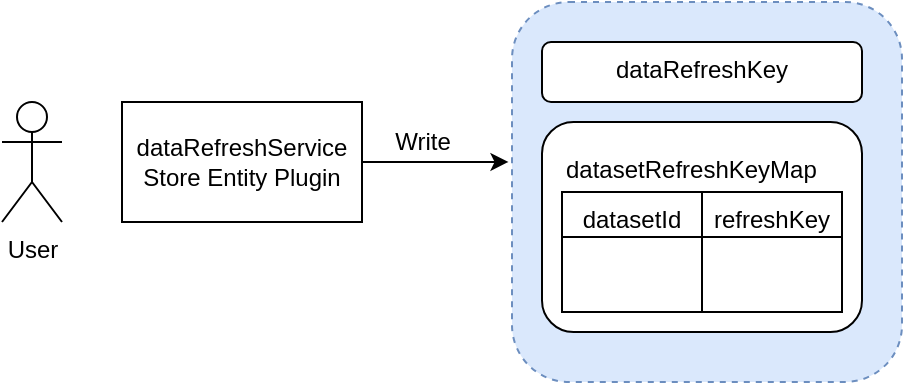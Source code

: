 <mxfile version="14.8.0" type="github">
  <diagram id="C5RBs43oDa-KdzZeNtuy" name="Page-1">
    <mxGraphModel dx="2258" dy="914" grid="1" gridSize="10" guides="1" tooltips="1" connect="1" arrows="1" fold="1" page="1" pageScale="1" pageWidth="827" pageHeight="1169" math="0" shadow="0">
      <root>
        <mxCell id="WIyWlLk6GJQsqaUBKTNV-0" />
        <mxCell id="WIyWlLk6GJQsqaUBKTNV-1" parent="WIyWlLk6GJQsqaUBKTNV-0" />
        <mxCell id="TYm2o9FG3z0Wzc9Pvhsa-74" style="edgeStyle=orthogonalEdgeStyle;rounded=0;orthogonalLoop=1;jettySize=auto;html=1;entryX=-0.009;entryY=0.421;entryDx=0;entryDy=0;entryPerimeter=0;" edge="1" parent="WIyWlLk6GJQsqaUBKTNV-1" source="TYm2o9FG3z0Wzc9Pvhsa-0" target="TYm2o9FG3z0Wzc9Pvhsa-73">
          <mxGeometry relative="1" as="geometry">
            <mxPoint x="270" y="320" as="targetPoint" />
          </mxGeometry>
        </mxCell>
        <mxCell id="TYm2o9FG3z0Wzc9Pvhsa-0" value="dataRefreshService&lt;br&gt;Store Entity Plugin" style="rounded=0;whiteSpace=wrap;html=1;" vertex="1" parent="WIyWlLk6GJQsqaUBKTNV-1">
          <mxGeometry x="80" y="290" width="120" height="60" as="geometry" />
        </mxCell>
        <mxCell id="TYm2o9FG3z0Wzc9Pvhsa-73" value="" style="rounded=1;whiteSpace=wrap;html=1;verticalAlign=top;fillColor=#dae8fc;strokeColor=#6c8ebf;dashed=1;" vertex="1" parent="WIyWlLk6GJQsqaUBKTNV-1">
          <mxGeometry x="275" y="240" width="195" height="190" as="geometry" />
        </mxCell>
        <mxCell id="TYm2o9FG3z0Wzc9Pvhsa-71" value="" style="group" vertex="1" connectable="0" parent="WIyWlLk6GJQsqaUBKTNV-1">
          <mxGeometry x="290" y="300" width="160" height="105" as="geometry" />
        </mxCell>
        <mxCell id="TYm2o9FG3z0Wzc9Pvhsa-1" value="&lt;div&gt;&lt;span&gt;datasetRefreshKeyMap&lt;/span&gt;&lt;br&gt;&lt;/div&gt;&lt;div&gt;&lt;span&gt;&lt;br&gt;&lt;/span&gt;&lt;/div&gt;&lt;div&gt;&lt;br&gt;&lt;/div&gt;" style="rounded=1;whiteSpace=wrap;html=1;align=left;spacingLeft=10;verticalAlign=top;spacingTop=10;" vertex="1" parent="TYm2o9FG3z0Wzc9Pvhsa-71">
          <mxGeometry width="160" height="105" as="geometry" />
        </mxCell>
        <mxCell id="TYm2o9FG3z0Wzc9Pvhsa-70" value="" style="group" vertex="1" connectable="0" parent="TYm2o9FG3z0Wzc9Pvhsa-71">
          <mxGeometry x="10" y="35" width="140" height="60" as="geometry" />
        </mxCell>
        <mxCell id="TYm2o9FG3z0Wzc9Pvhsa-66" value="datasetId" style="rounded=0;whiteSpace=wrap;html=1;verticalAlign=top;" vertex="1" parent="TYm2o9FG3z0Wzc9Pvhsa-70">
          <mxGeometry width="70" height="22.5" as="geometry" />
        </mxCell>
        <mxCell id="TYm2o9FG3z0Wzc9Pvhsa-67" value="refreshKey" style="rounded=0;whiteSpace=wrap;html=1;verticalAlign=top;" vertex="1" parent="TYm2o9FG3z0Wzc9Pvhsa-70">
          <mxGeometry x="70" width="70" height="22.5" as="geometry" />
        </mxCell>
        <mxCell id="TYm2o9FG3z0Wzc9Pvhsa-68" value="" style="rounded=0;whiteSpace=wrap;html=1;verticalAlign=top;" vertex="1" parent="TYm2o9FG3z0Wzc9Pvhsa-70">
          <mxGeometry y="22.5" width="70" height="37.5" as="geometry" />
        </mxCell>
        <mxCell id="TYm2o9FG3z0Wzc9Pvhsa-69" value="" style="rounded=0;whiteSpace=wrap;html=1;verticalAlign=top;" vertex="1" parent="TYm2o9FG3z0Wzc9Pvhsa-70">
          <mxGeometry x="70" y="22.5" width="70" height="37.5" as="geometry" />
        </mxCell>
        <mxCell id="TYm2o9FG3z0Wzc9Pvhsa-72" value="dataRefreshKey" style="rounded=1;whiteSpace=wrap;html=1;verticalAlign=top;" vertex="1" parent="WIyWlLk6GJQsqaUBKTNV-1">
          <mxGeometry x="290" y="260" width="160" height="30" as="geometry" />
        </mxCell>
        <mxCell id="TYm2o9FG3z0Wzc9Pvhsa-75" value="Write" style="text;html=1;align=center;verticalAlign=middle;resizable=0;points=[];autosize=1;strokeColor=none;" vertex="1" parent="WIyWlLk6GJQsqaUBKTNV-1">
          <mxGeometry x="210" y="300" width="40" height="20" as="geometry" />
        </mxCell>
        <mxCell id="TYm2o9FG3z0Wzc9Pvhsa-76" value="User" style="shape=umlActor;verticalLabelPosition=bottom;verticalAlign=top;html=1;outlineConnect=0;" vertex="1" parent="WIyWlLk6GJQsqaUBKTNV-1">
          <mxGeometry x="20" y="290" width="30" height="60" as="geometry" />
        </mxCell>
      </root>
    </mxGraphModel>
  </diagram>
</mxfile>
